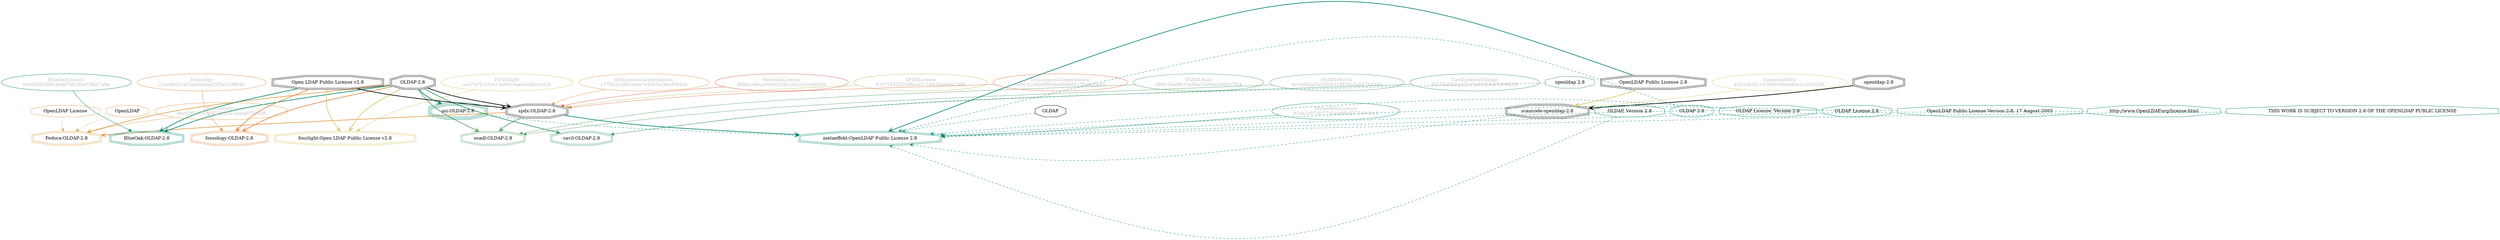 strict digraph {
    node [shape=box];
    graph [splines=curved];
    3463 [label="SPDXLicense\n67c711033250fae40716819ab84a248f"
         ,fontcolor=gray
         ,color="#b8bf62"
         ,fillcolor="beige;1"
         ,shape=ellipse];
    3464 [label="spdx:OLDAP-2.8"
         ,shape=doubleoctagon];
    3465 [label="OLDAP-2.8"
         ,shape=doubleoctagon];
    3466 [label="Open LDAP Public License v2.8"
         ,shape=doubleoctagon];
    8248 [label="OpenLDAP License"
         ,color="#e09d4b"
         ,shape=octagon];
    8249 [label=OpenLDAP
         ,color="#e09d4b"
         ,shape=octagon];
    8250 [label="FedoraEntry\nbec85f8b73c358222b601ace4d73ea38"
         ,fontcolor=gray
         ,color="#e09d4b"
         ,fillcolor="beige;1"
         ,shape=ellipse];
    8251 [label="Fedora:OLDAP-2.8"
         ,color="#e09d4b"
         ,shape=doubleoctagon];
    8956 [label="BlueOakCouncil\nb030b0fc0b81fddb7bf130a53fbd7a9a"
         ,fontcolor=gray
         ,color="#00876c"
         ,fillcolor="beige;1"
         ,shape=ellipse];
    8957 [label="BlueOak:OLDAP-2.8"
         ,color="#00876c"
         ,shape=doubleoctagon];
    9684 [label="OSADLRule\nc9f6c28edf915e56a33e98e0d8b07f64"
         ,fontcolor=gray
         ,color="#58a066"
         ,fillcolor="beige;1"
         ,shape=ellipse];
    9685 [label="osadl:OLDAP-2.8"
         ,color="#58a066"
         ,shape=doubleoctagon];
    9944 [label="OSADLMatrix\n6cbd804e2b248cb1b8f34b3ab57543dd"
         ,fontcolor=gray
         ,color="#58a066"
         ,fillcolor="beige;1"
         ,shape=ellipse];
    21462 [label="ScancodeData\na202ab35c1b369bd89be80e2c3cb5368"
          ,fontcolor=gray
          ,color="#dac767"
          ,fillcolor="beige;1"
          ,shape=ellipse];
    21463 [label="scancode:openldap-2.8"
          ,shape=doubleoctagon];
    21464 [label="openldap-2.8"
          ,shape=doubleoctagon];
    21465 [label="OpenLDAP Public License 2.8"
          ,shape=doubleoctagon];
    26466 [label="Fossology\n22bcfe021463acb0abe2285a019ffa9e"
          ,fontcolor=gray
          ,color="#e18745"
          ,fillcolor="beige;1"
          ,shape=ellipse];
    26467 [label="fossology:OLDAP-2.8"
          ,color="#e18745"
          ,shape=doubleoctagon];
    27265 [label=OLDAP
          ,shape=octagon];
    35147 [label="OrtLicenseCategorization\n3e9131c83d9f664e08de892334625e49"
          ,fontcolor=gray
          ,color="#e06f45"
          ,fillcolor="beige;1"
          ,shape=ellipse];
    36233 [label="OrtLicenseCategorization\n177652c3d01e4fe7e4c95ec9dc6f45eb"
          ,fontcolor=gray
          ,color="#e09d4b"
          ,fillcolor="beige;1"
          ,shape=ellipse];
    37355 [label="CavilLicenseChange\nfb239a6bf24421c7c05304af326982fd"
          ,fontcolor=gray
          ,color="#379469"
          ,fillcolor="beige;1"
          ,shape=ellipse];
    37356 [label="cavil:OLDAP-2.8"
          ,color="#379469"
          ,shape=doubleoctagon];
    37357 [label="openldap 2.8"
          ,color="#379469"
          ,shape=octagon];
    46364 [label="MetaeffektLicense\n81ab2d072fc77d5cb6ffbff575491919"
          ,fontcolor=gray
          ,color="#00876c"
          ,fillcolor="beige;1"
          ,shape=ellipse];
    46365 [label="metaeffekt:OpenLDAP Public License 2.8"
          ,color="#00876c"
          ,shape=doubleoctagon];
    46366 [label="OLDAP, Version 2.8"
          ,color="#00876c"
          ,shape=octagon];
    46367 [label="OLDAP 2.8"
          ,color="#00876c"
          ,shape=octagon];
    46368 [label="OLDAP License, Version 2.8"
          ,color="#00876c"
          ,shape=octagon];
    46369 [label="OLDAP License 2.8"
          ,color="#00876c"
          ,shape=octagon];
    46370 [label="OpenLDAP Public License Version 2.8, 17 August 2003"
          ,color="#00876c"
          ,shape=octagon];
    46371 [label="http://www.OpenLDAP.org/license.html"
          ,color="#00876c"
          ,shape=octagon];
    46373 [label="THIS WORK IS SUBJECT TO VERSION 2.8 OF THE OPENLDAP PUBLIC LICENSE"
          ,color="#00876c"
          ,shape=octagon];
    46374 [label="osi:OLDAP-2.8"
          ,color="#00876c"
          ,shape=tripleoctagon];
    50064 [label="HermineLicense\nf6bbcca8ea2804932bc2342b3cd4b056"
          ,fontcolor=gray
          ,color="#dc574a"
          ,fillcolor="beige;1"
          ,shape=ellipse];
    51028 [label="FOSSLight\nea4797f1b3ce13e9914eacbd38c3cd29"
          ,fontcolor=gray
          ,color="#dac767"
          ,fillcolor="beige;1"
          ,shape=ellipse];
    51029 [label="fosslight:Open LDAP Public License v2.8"
          ,color="#dac767"
          ,shape=doubleoctagon];
    3463 -> 3464 [weight=0.5
                 ,color="#b8bf62"];
    3464 -> 8251 [style=bold
                 ,arrowhead=vee
                 ,weight=0.7
                 ,color="#e09d4b"];
    3464 -> 9685 [style=bold
                 ,arrowhead=vee
                 ,weight=0.7
                 ,color="#58a066"];
    3464 -> 46365 [style=bold
                  ,arrowhead=vee
                  ,weight=0.7
                  ,color="#00876c"];
    3465 -> 3464 [style=bold
                 ,arrowhead=vee
                 ,weight=0.7];
    3465 -> 8251 [style=bold
                 ,arrowhead=vee
                 ,weight=0.7
                 ,color="#e09d4b"];
    3465 -> 8957 [style=bold
                 ,arrowhead=vee
                 ,weight=0.7
                 ,color="#00876c"];
    3465 -> 9685 [style=bold
                 ,arrowhead=vee
                 ,weight=0.7
                 ,color="#58a066"];
    3465 -> 26467 [style=bold
                  ,arrowhead=vee
                  ,weight=0.7
                  ,color="#e18745"];
    3465 -> 37356 [style=bold
                  ,arrowhead=vee
                  ,weight=0.7
                  ,color="#379469"];
    3465 -> 37356 [style=bold
                  ,arrowhead=vee
                  ,weight=0.7
                  ,color="#379469"];
    3465 -> 46374 [style=bold
                  ,arrowhead=vee
                  ,weight=0.7
                  ,color="#00876c"];
    3465 -> 51029 [style=bold
                  ,arrowhead=vee
                  ,weight=0.7
                  ,color="#dac767"];
    3466 -> 3464 [style=bold
                 ,arrowhead=vee
                 ,weight=0.7];
    3466 -> 8957 [style=bold
                 ,arrowhead=vee
                 ,weight=0.7
                 ,color="#00876c"];
    3466 -> 26467 [style=bold
                  ,arrowhead=vee
                  ,weight=0.7
                  ,color="#e18745"];
    3466 -> 51029 [style=bold
                  ,arrowhead=vee
                  ,weight=0.7
                  ,color="#dac767"];
    8248 -> 8251 [style=dashed
                 ,arrowhead=vee
                 ,weight=0.5
                 ,color="#e09d4b"];
    8249 -> 8251 [style=dashed
                 ,arrowhead=vee
                 ,weight=0.5
                 ,color="#e09d4b"];
    8250 -> 8251 [weight=0.5
                 ,color="#e09d4b"];
    8956 -> 8957 [weight=0.5
                 ,color="#00876c"];
    9684 -> 9685 [weight=0.5
                 ,color="#58a066"];
    9944 -> 9685 [weight=0.5
                 ,color="#58a066"];
    21462 -> 21463 [weight=0.5
                   ,color="#dac767"];
    21463 -> 46365 [style=dashed
                   ,arrowhead=vee
                   ,weight=0.5
                   ,color="#00876c"];
    21464 -> 21463 [style=bold
                   ,arrowhead=vee
                   ,weight=0.7];
    21465 -> 21463 [style=bold
                   ,arrowhead=vee
                   ,weight=0.7
                   ,color="#dac767"];
    21465 -> 46365 [style=bold
                   ,arrowhead=vee
                   ,weight=0.7
                   ,color="#00876c"];
    21465 -> 46365 [style=bold
                   ,arrowhead=vee
                   ,weight=0.7
                   ,color="#00876c"];
    26466 -> 26467 [weight=0.5
                   ,color="#e18745"];
    27265 -> 46365 [style=dashed
                   ,arrowhead=vee
                   ,weight=0.5
                   ,color="#00876c"];
    35147 -> 3464 [weight=0.5
                  ,color="#e06f45"];
    36233 -> 3464 [weight=0.5
                  ,color="#e09d4b"];
    37355 -> 37356 [weight=0.5
                   ,color="#379469"];
    37357 -> 37356 [style=dashed
                   ,arrowhead=vee
                   ,weight=0.5
                   ,color="#379469"];
    46364 -> 46365 [weight=0.5
                   ,color="#00876c"];
    46366 -> 46365 [style=dashed
                   ,arrowhead=vee
                   ,weight=0.5
                   ,color="#00876c"];
    46367 -> 46365 [style=dashed
                   ,arrowhead=vee
                   ,weight=0.5
                   ,color="#00876c"];
    46368 -> 46365 [style=dashed
                   ,arrowhead=vee
                   ,weight=0.5
                   ,color="#00876c"];
    46369 -> 46365 [style=dashed
                   ,arrowhead=vee
                   ,weight=0.5
                   ,color="#00876c"];
    46370 -> 46365 [style=dashed
                   ,arrowhead=vee
                   ,weight=0.5
                   ,color="#00876c"];
    46371 -> 46365 [style=dashed
                   ,arrowhead=vee
                   ,weight=0.5
                   ,color="#00876c"];
    46373 -> 46365 [style=dashed
                   ,arrowhead=vee
                   ,weight=0.5
                   ,color="#00876c"];
    46374 -> 46365 [style=dashed
                   ,arrowhead=vee
                   ,weight=0.5
                   ,color="#00876c"];
    50064 -> 3464 [weight=0.5
                  ,color="#dc574a"];
    51028 -> 51029 [weight=0.5
                   ,color="#dac767"];
}
